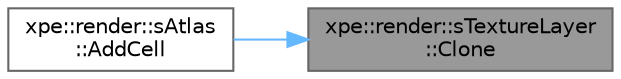 digraph "xpe::render::sTextureLayer::Clone"
{
 // LATEX_PDF_SIZE
  bgcolor="transparent";
  edge [fontname=Helvetica,fontsize=10,labelfontname=Helvetica,labelfontsize=10];
  node [fontname=Helvetica,fontsize=10,shape=box,height=0.2,width=0.4];
  rankdir="RL";
  Node1 [id="Node000001",label="xpe::render::sTextureLayer\l::Clone",height=0.2,width=0.4,color="gray40", fillcolor="grey60", style="filled", fontcolor="black",tooltip=" "];
  Node1 -> Node2 [id="edge3_Node000001_Node000002",dir="back",color="steelblue1",style="solid",tooltip=" "];
  Node2 [id="Node000002",label="xpe::render::sAtlas\l::AddCell",height=0.2,width=0.4,color="grey40", fillcolor="white", style="filled",URL="$structxpe_1_1render_1_1s_atlas.html#aadddcc49677815c6ff7169e7cb8b9f5a",tooltip=" "];
}
